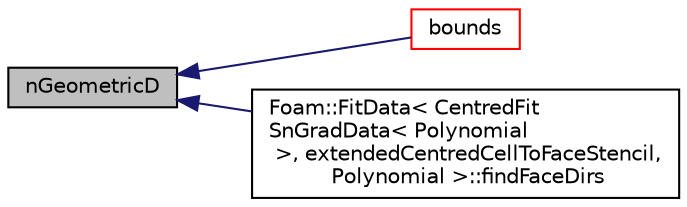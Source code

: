 digraph "nGeometricD"
{
  bgcolor="transparent";
  edge [fontname="Helvetica",fontsize="10",labelfontname="Helvetica",labelfontsize="10"];
  node [fontname="Helvetica",fontsize="10",shape=record];
  rankdir="LR";
  Node9266 [label="nGeometricD",height=0.2,width=0.4,color="black", fillcolor="grey75", style="filled", fontcolor="black"];
  Node9266 -> Node9267 [dir="back",color="midnightblue",fontsize="10",style="solid",fontname="Helvetica"];
  Node9267 [label="bounds",height=0.2,width=0.4,color="red",URL="$a28565.html#af0b8fd78dbff2bbd5d76f5c2e8569fbe",tooltip="Return mesh bounding box. "];
  Node9266 -> Node9373 [dir="back",color="midnightblue",fontsize="10",style="solid",fontname="Helvetica"];
  Node9373 [label="Foam::FitData\< CentredFit\lSnGradData\< Polynomial\l \>, extendedCentredCellToFaceStencil,\l Polynomial \>::findFaceDirs",height=0.2,width=0.4,color="black",URL="$a24001.html#afea6c3ae5bba0eddf3f321b3c56ecfba",tooltip="Find the normal direction (i) and j and k directions for face faci. "];
}
